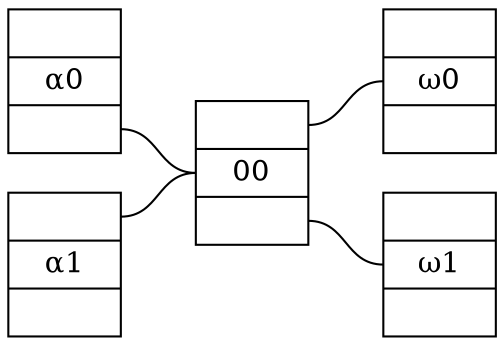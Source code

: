graph "strict" {
	graph [rankdir=LR]
	node [height=.1 shape=record]
	"α0" [label="<f0> |<f1> α0|<f2>"]
	"α1" [label="<f0> |<f1> α1|<f2>"]
	00 [label="<f0> |<f1> 00|<f2>"]
	"ω0" [label="<f0> |<f1> ω0|<f2>"]
	"ω1" [label="<f0> |<f1> ω1|<f2>"]
	"α0":f2 -- 00:f1
	"α1":f0 -- 00:f1
	00:f0 -- "ω0":f1
	00:f2 -- "ω1":f1
}
